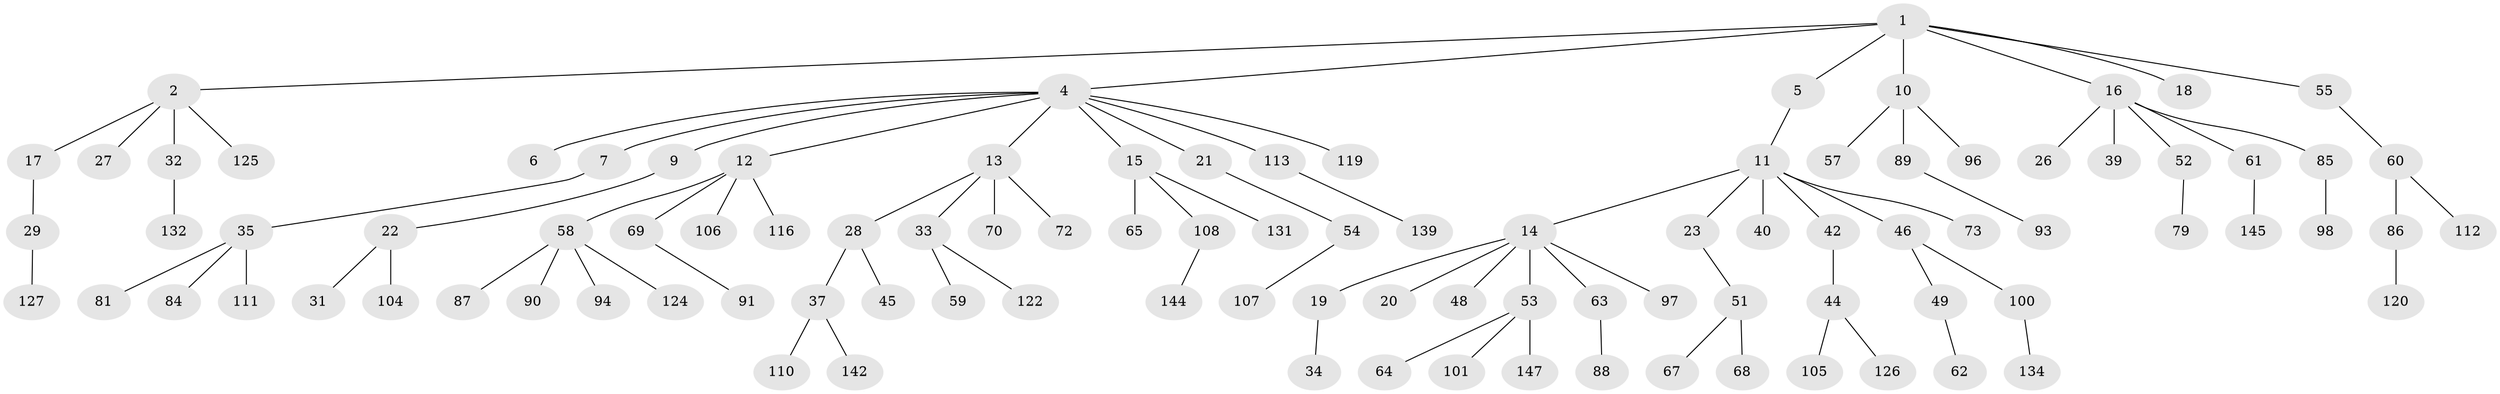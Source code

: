 // original degree distribution, {5: 0.034013605442176874, 4: 0.06802721088435375, 9: 0.006802721088435374, 2: 0.2789115646258503, 1: 0.47619047619047616, 3: 0.12244897959183673, 6: 0.013605442176870748}
// Generated by graph-tools (version 1.1) at 2025/42/03/06/25 10:42:05]
// undirected, 101 vertices, 100 edges
graph export_dot {
graph [start="1"]
  node [color=gray90,style=filled];
  1 [super="+3"];
  2;
  4 [super="+8"];
  5;
  6;
  7 [super="+141"];
  9;
  10 [super="+56"];
  11 [super="+30"];
  12 [super="+25"];
  13 [super="+83"];
  14 [super="+36"];
  15 [super="+130"];
  16 [super="+24"];
  17 [super="+50"];
  18 [super="+41"];
  19 [super="+140"];
  20;
  21;
  22 [super="+38"];
  23;
  26;
  27 [super="+129"];
  28 [super="+43"];
  29;
  31;
  32 [super="+146"];
  33 [super="+109"];
  34 [super="+47"];
  35;
  37;
  39 [super="+99"];
  40;
  42;
  44 [super="+95"];
  45 [super="+82"];
  46 [super="+102"];
  48 [super="+121"];
  49;
  51 [super="+77"];
  52 [super="+76"];
  53 [super="+80"];
  54 [super="+92"];
  55;
  57 [super="+66"];
  58 [super="+78"];
  59 [super="+74"];
  60 [super="+75"];
  61;
  62;
  63 [super="+114"];
  64;
  65;
  67;
  68;
  69 [super="+71"];
  70;
  72 [super="+143"];
  73;
  79;
  81 [super="+117"];
  84 [super="+115"];
  85;
  86 [super="+103"];
  87;
  88;
  89;
  90;
  91;
  93 [super="+128"];
  94;
  96;
  97;
  98;
  100;
  101;
  104;
  105;
  106;
  107;
  108 [super="+138"];
  110 [super="+133"];
  111 [super="+118"];
  112;
  113;
  116;
  119;
  120;
  122 [super="+123"];
  124;
  125;
  126 [super="+137"];
  127 [super="+136"];
  131;
  132;
  134 [super="+135"];
  139;
  142;
  144;
  145;
  147;
  1 -- 2;
  1 -- 4;
  1 -- 18;
  1 -- 55;
  1 -- 16;
  1 -- 10;
  1 -- 5;
  2 -- 17;
  2 -- 27;
  2 -- 32;
  2 -- 125;
  4 -- 6;
  4 -- 7;
  4 -- 9;
  4 -- 13;
  4 -- 21;
  4 -- 113;
  4 -- 119;
  4 -- 12;
  4 -- 15;
  5 -- 11;
  7 -- 35;
  9 -- 22;
  10 -- 57;
  10 -- 89;
  10 -- 96;
  11 -- 14;
  11 -- 23;
  11 -- 46;
  11 -- 73;
  11 -- 40;
  11 -- 42;
  12 -- 58;
  12 -- 106;
  12 -- 116;
  12 -- 69;
  13 -- 28;
  13 -- 33;
  13 -- 70;
  13 -- 72;
  14 -- 19;
  14 -- 20;
  14 -- 97;
  14 -- 48;
  14 -- 53;
  14 -- 63;
  15 -- 65;
  15 -- 108;
  15 -- 131;
  16 -- 26;
  16 -- 52;
  16 -- 85;
  16 -- 39;
  16 -- 61;
  17 -- 29;
  19 -- 34;
  21 -- 54;
  22 -- 31;
  22 -- 104;
  23 -- 51;
  28 -- 37;
  28 -- 45;
  29 -- 127;
  32 -- 132;
  33 -- 59;
  33 -- 122;
  35 -- 81;
  35 -- 84;
  35 -- 111;
  37 -- 110;
  37 -- 142;
  42 -- 44;
  44 -- 105;
  44 -- 126;
  46 -- 49;
  46 -- 100;
  49 -- 62;
  51 -- 67;
  51 -- 68;
  52 -- 79;
  53 -- 64;
  53 -- 147;
  53 -- 101;
  54 -- 107;
  55 -- 60;
  58 -- 87;
  58 -- 124;
  58 -- 90;
  58 -- 94;
  60 -- 86;
  60 -- 112;
  61 -- 145;
  63 -- 88;
  69 -- 91;
  85 -- 98;
  86 -- 120;
  89 -- 93;
  100 -- 134;
  108 -- 144;
  113 -- 139;
}
